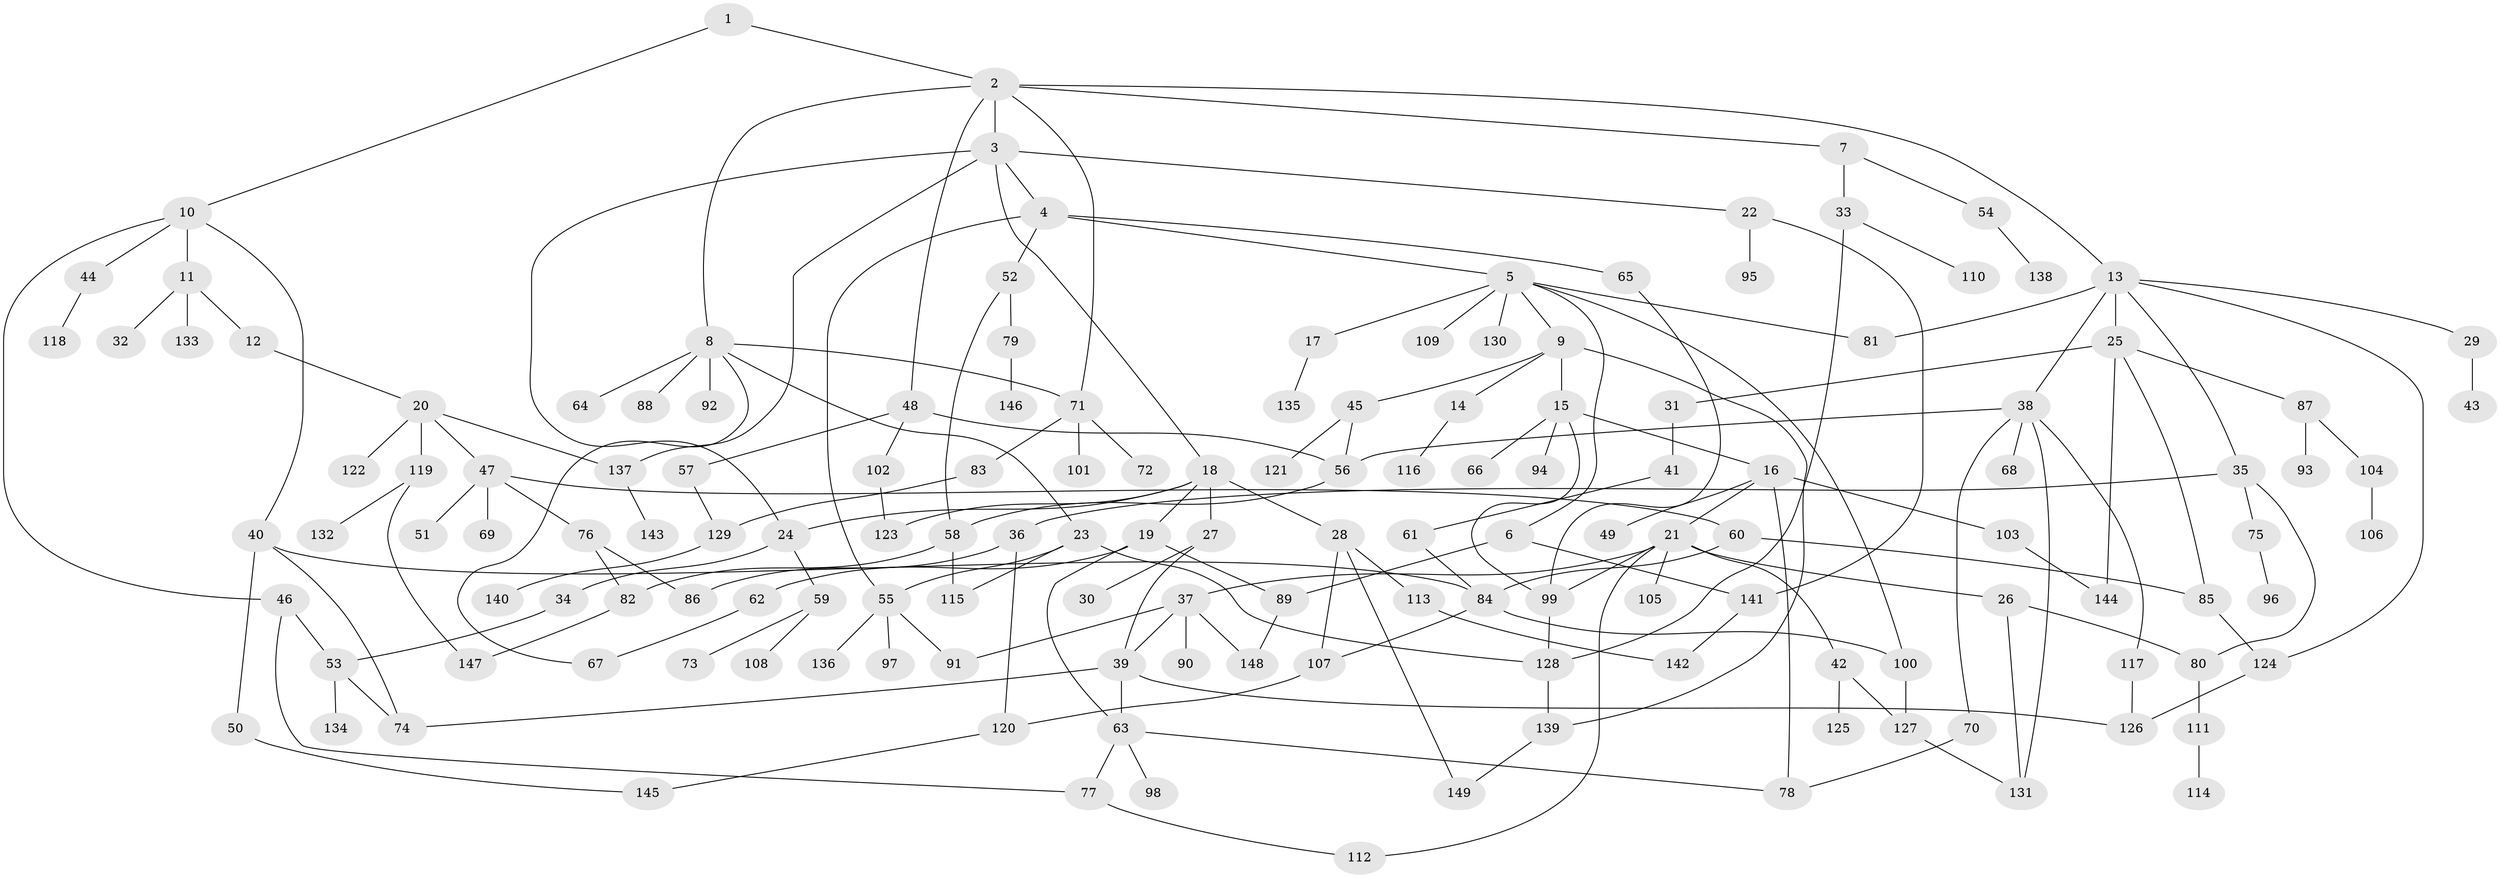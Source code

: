 // Generated by graph-tools (version 1.1) at 2025/10/02/27/25 16:10:53]
// undirected, 149 vertices, 198 edges
graph export_dot {
graph [start="1"]
  node [color=gray90,style=filled];
  1;
  2;
  3;
  4;
  5;
  6;
  7;
  8;
  9;
  10;
  11;
  12;
  13;
  14;
  15;
  16;
  17;
  18;
  19;
  20;
  21;
  22;
  23;
  24;
  25;
  26;
  27;
  28;
  29;
  30;
  31;
  32;
  33;
  34;
  35;
  36;
  37;
  38;
  39;
  40;
  41;
  42;
  43;
  44;
  45;
  46;
  47;
  48;
  49;
  50;
  51;
  52;
  53;
  54;
  55;
  56;
  57;
  58;
  59;
  60;
  61;
  62;
  63;
  64;
  65;
  66;
  67;
  68;
  69;
  70;
  71;
  72;
  73;
  74;
  75;
  76;
  77;
  78;
  79;
  80;
  81;
  82;
  83;
  84;
  85;
  86;
  87;
  88;
  89;
  90;
  91;
  92;
  93;
  94;
  95;
  96;
  97;
  98;
  99;
  100;
  101;
  102;
  103;
  104;
  105;
  106;
  107;
  108;
  109;
  110;
  111;
  112;
  113;
  114;
  115;
  116;
  117;
  118;
  119;
  120;
  121;
  122;
  123;
  124;
  125;
  126;
  127;
  128;
  129;
  130;
  131;
  132;
  133;
  134;
  135;
  136;
  137;
  138;
  139;
  140;
  141;
  142;
  143;
  144;
  145;
  146;
  147;
  148;
  149;
  1 -- 2;
  1 -- 10;
  2 -- 3;
  2 -- 7;
  2 -- 8;
  2 -- 13;
  2 -- 48;
  2 -- 71;
  3 -- 4;
  3 -- 18;
  3 -- 22;
  3 -- 137;
  3 -- 24;
  4 -- 5;
  4 -- 52;
  4 -- 65;
  4 -- 55;
  5 -- 6;
  5 -- 9;
  5 -- 17;
  5 -- 81;
  5 -- 100;
  5 -- 109;
  5 -- 130;
  6 -- 89;
  6 -- 141;
  7 -- 33;
  7 -- 54;
  8 -- 23;
  8 -- 64;
  8 -- 88;
  8 -- 92;
  8 -- 67;
  8 -- 71;
  9 -- 14;
  9 -- 15;
  9 -- 45;
  9 -- 139;
  10 -- 11;
  10 -- 40;
  10 -- 44;
  10 -- 46;
  11 -- 12;
  11 -- 32;
  11 -- 133;
  12 -- 20;
  13 -- 25;
  13 -- 29;
  13 -- 35;
  13 -- 38;
  13 -- 124;
  13 -- 81;
  14 -- 116;
  15 -- 16;
  15 -- 66;
  15 -- 94;
  15 -- 99;
  16 -- 21;
  16 -- 49;
  16 -- 78;
  16 -- 103;
  17 -- 135;
  18 -- 19;
  18 -- 24;
  18 -- 27;
  18 -- 28;
  18 -- 123;
  19 -- 62;
  19 -- 89;
  19 -- 63;
  20 -- 47;
  20 -- 119;
  20 -- 122;
  20 -- 137;
  21 -- 26;
  21 -- 37;
  21 -- 42;
  21 -- 105;
  21 -- 112;
  21 -- 99;
  22 -- 95;
  22 -- 141;
  23 -- 55;
  23 -- 115;
  23 -- 128;
  24 -- 34;
  24 -- 59;
  25 -- 31;
  25 -- 85;
  25 -- 87;
  25 -- 144;
  26 -- 80;
  26 -- 131;
  27 -- 30;
  27 -- 39;
  28 -- 107;
  28 -- 113;
  28 -- 149;
  29 -- 43;
  31 -- 41;
  33 -- 110;
  33 -- 128;
  34 -- 53;
  35 -- 36;
  35 -- 75;
  35 -- 80;
  36 -- 86;
  36 -- 120;
  37 -- 90;
  37 -- 91;
  37 -- 148;
  37 -- 39;
  38 -- 68;
  38 -- 70;
  38 -- 117;
  38 -- 131;
  38 -- 56;
  39 -- 63;
  39 -- 126;
  39 -- 74;
  40 -- 50;
  40 -- 74;
  40 -- 84;
  41 -- 61;
  42 -- 125;
  42 -- 127;
  44 -- 118;
  45 -- 121;
  45 -- 56;
  46 -- 53;
  46 -- 77;
  47 -- 51;
  47 -- 60;
  47 -- 69;
  47 -- 76;
  48 -- 56;
  48 -- 57;
  48 -- 102;
  50 -- 145;
  52 -- 79;
  52 -- 58;
  53 -- 134;
  53 -- 74;
  54 -- 138;
  55 -- 97;
  55 -- 136;
  55 -- 91;
  56 -- 58;
  57 -- 129;
  58 -- 82;
  58 -- 115;
  59 -- 73;
  59 -- 108;
  60 -- 84;
  60 -- 85;
  61 -- 84;
  62 -- 67;
  63 -- 98;
  63 -- 77;
  63 -- 78;
  65 -- 99;
  70 -- 78;
  71 -- 72;
  71 -- 83;
  71 -- 101;
  75 -- 96;
  76 -- 86;
  76 -- 82;
  77 -- 112;
  79 -- 146;
  80 -- 111;
  82 -- 147;
  83 -- 129;
  84 -- 100;
  84 -- 107;
  85 -- 124;
  87 -- 93;
  87 -- 104;
  89 -- 148;
  99 -- 128;
  100 -- 127;
  102 -- 123;
  103 -- 144;
  104 -- 106;
  107 -- 120;
  111 -- 114;
  113 -- 142;
  117 -- 126;
  119 -- 132;
  119 -- 147;
  120 -- 145;
  124 -- 126;
  127 -- 131;
  128 -- 139;
  129 -- 140;
  137 -- 143;
  139 -- 149;
  141 -- 142;
}

